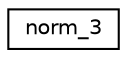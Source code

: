 digraph "Graphical Class Hierarchy"
{
  edge [fontname="Helvetica",fontsize="10",labelfontname="Helvetica",labelfontsize="10"];
  node [fontname="Helvetica",fontsize="10",shape=record];
  rankdir="LR";
  Node1 [label="norm_3",height=0.2,width=0.4,color="black", fillcolor="white", style="filled",URL="$classnorm__3.html"];
}
